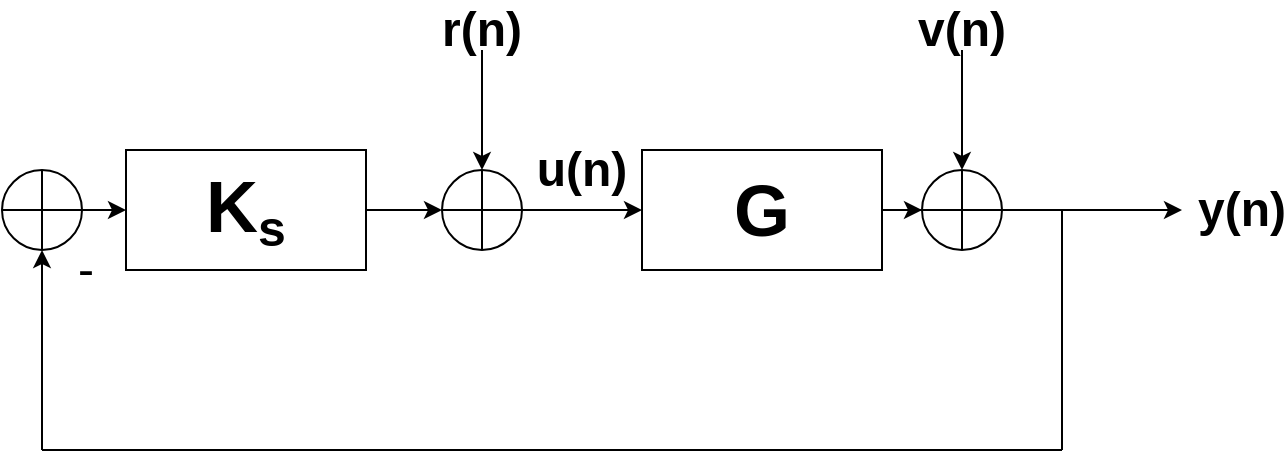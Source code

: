 <mxfile version="13.1.6" type="device"><diagram name="Page-1" id="7e0a89b8-554c-2b80-1dc8-d5c74ca68de4"><mxGraphModel dx="868" dy="401" grid="1" gridSize="10" guides="1" tooltips="1" connect="1" arrows="1" fold="1" page="1" pageScale="1" pageWidth="1100" pageHeight="850" background="#ffffff" math="0" shadow="0"><root><mxCell id="0"/><mxCell id="1" parent="0"/><mxCell id="6tqm29J843aVdE12hI8K-7" value="" style="edgeStyle=orthogonalEdgeStyle;rounded=0;orthogonalLoop=1;jettySize=auto;html=1;" parent="1" source="6tqm29J843aVdE12hI8K-1" target="6tqm29J843aVdE12hI8K-3" edge="1"><mxGeometry relative="1" as="geometry"/></mxCell><mxCell id="6tqm29J843aVdE12hI8K-1" value="&lt;font style=&quot;font-size: 36px&quot;&gt;&lt;b&gt;G&lt;/b&gt;&lt;/font&gt;" style="rounded=0;whiteSpace=wrap;html=1;" parent="1" vertex="1"><mxGeometry x="410" y="90" width="120" height="60" as="geometry"/></mxCell><mxCell id="zjolqwU_igf6s2m5_c9t-3" value="" style="edgeStyle=orthogonalEdgeStyle;rounded=0;orthogonalLoop=1;jettySize=auto;html=1;" parent="1" source="6tqm29J843aVdE12hI8K-2" target="zjolqwU_igf6s2m5_c9t-2" edge="1"><mxGeometry relative="1" as="geometry"/></mxCell><mxCell id="6tqm29J843aVdE12hI8K-2" value="" style="verticalLabelPosition=bottom;verticalAlign=top;html=1;shape=mxgraph.flowchart.summing_function;" parent="1" vertex="1"><mxGeometry x="90" y="100" width="40" height="40" as="geometry"/></mxCell><mxCell id="6tqm29J843aVdE12hI8K-4" style="edgeStyle=orthogonalEdgeStyle;rounded=0;orthogonalLoop=1;jettySize=auto;html=1;" parent="1" source="6tqm29J843aVdE12hI8K-3" edge="1"><mxGeometry relative="1" as="geometry"><mxPoint x="680" y="120" as="targetPoint"/></mxGeometry></mxCell><mxCell id="6tqm29J843aVdE12hI8K-3" value="" style="verticalLabelPosition=bottom;verticalAlign=top;html=1;shape=mxgraph.flowchart.summing_function;" parent="1" vertex="1"><mxGeometry x="550" y="100" width="40" height="40" as="geometry"/></mxCell><mxCell id="6tqm29J843aVdE12hI8K-9" value="" style="edgeStyle=orthogonalEdgeStyle;rounded=0;orthogonalLoop=1;jettySize=auto;html=1;" parent="1" source="6tqm29J843aVdE12hI8K-8" target="6tqm29J843aVdE12hI8K-3" edge="1"><mxGeometry relative="1" as="geometry"/></mxCell><mxCell id="6tqm29J843aVdE12hI8K-8" value="&lt;font style=&quot;font-size: 24px&quot;&gt;&lt;b&gt;v(n)&lt;/b&gt;&lt;/font&gt;" style="text;html=1;strokeColor=none;fillColor=none;align=center;verticalAlign=middle;whiteSpace=wrap;rounded=0;" parent="1" vertex="1"><mxGeometry x="550" y="20" width="40" height="20" as="geometry"/></mxCell><mxCell id="6tqm29J843aVdE12hI8K-10" value="&lt;font style=&quot;font-size: 24px&quot;&gt;&lt;b&gt;y(n)&lt;/b&gt;&lt;/font&gt;" style="text;html=1;strokeColor=none;fillColor=none;align=center;verticalAlign=middle;whiteSpace=wrap;rounded=0;" parent="1" vertex="1"><mxGeometry x="690" y="110" width="40" height="20" as="geometry"/></mxCell><mxCell id="6tqm29J843aVdE12hI8K-11" value="&lt;font style=&quot;font-size: 24px&quot;&gt;&lt;b&gt;u(n)&lt;/b&gt;&lt;/font&gt;" style="text;html=1;strokeColor=none;fillColor=none;align=center;verticalAlign=middle;whiteSpace=wrap;rounded=0;" parent="1" vertex="1"><mxGeometry x="360" y="90" width="40" height="20" as="geometry"/></mxCell><mxCell id="6tqm29J843aVdE12hI8K-15" value="" style="endArrow=none;html=1;" parent="1" edge="1"><mxGeometry width="50" height="50" relative="1" as="geometry"><mxPoint x="620" y="240" as="sourcePoint"/><mxPoint x="620" y="120" as="targetPoint"/></mxGeometry></mxCell><mxCell id="6tqm29J843aVdE12hI8K-17" value="&lt;font style=&quot;font-size: 24px&quot;&gt;-&lt;/font&gt;" style="text;html=1;strokeColor=none;fillColor=none;align=center;verticalAlign=middle;whiteSpace=wrap;rounded=0;" parent="1" vertex="1"><mxGeometry x="112" y="140" width="40" height="20" as="geometry"/></mxCell><mxCell id="6tqm29J843aVdE12hI8K-18" value="" style="endArrow=classic;html=1;entryX=0.5;entryY=1;entryDx=0;entryDy=0;entryPerimeter=0;" parent="1" target="6tqm29J843aVdE12hI8K-2" edge="1"><mxGeometry width="50" height="50" relative="1" as="geometry"><mxPoint x="110" y="240" as="sourcePoint"/><mxPoint x="442" y="210" as="targetPoint"/></mxGeometry></mxCell><mxCell id="6tqm29J843aVdE12hI8K-19" value="" style="endArrow=none;html=1;" parent="1" edge="1"><mxGeometry width="50" height="50" relative="1" as="geometry"><mxPoint x="110" y="240" as="sourcePoint"/><mxPoint x="620" y="240" as="targetPoint"/></mxGeometry></mxCell><mxCell id="zjolqwU_igf6s2m5_c9t-6" value="" style="edgeStyle=orthogonalEdgeStyle;rounded=0;orthogonalLoop=1;jettySize=auto;html=1;" parent="1" source="zjolqwU_igf6s2m5_c9t-1" target="zjolqwU_igf6s2m5_c9t-4" edge="1"><mxGeometry relative="1" as="geometry"/></mxCell><mxCell id="zjolqwU_igf6s2m5_c9t-1" value="&lt;font style=&quot;font-size: 24px&quot;&gt;&lt;b&gt;r(n)&lt;/b&gt;&lt;/font&gt;" style="text;html=1;strokeColor=none;fillColor=none;align=center;verticalAlign=middle;whiteSpace=wrap;rounded=0;" parent="1" vertex="1"><mxGeometry x="310" y="20" width="40" height="20" as="geometry"/></mxCell><mxCell id="zjolqwU_igf6s2m5_c9t-14" value="" style="edgeStyle=orthogonalEdgeStyle;rounded=0;orthogonalLoop=1;jettySize=auto;html=1;entryX=0;entryY=0.5;entryDx=0;entryDy=0;entryPerimeter=0;" parent="1" source="zjolqwU_igf6s2m5_c9t-2" target="zjolqwU_igf6s2m5_c9t-4" edge="1"><mxGeometry relative="1" as="geometry"><mxPoint x="352" y="120" as="targetPoint"/></mxGeometry></mxCell><mxCell id="zjolqwU_igf6s2m5_c9t-2" value="&lt;font&gt;&lt;b&gt;&lt;span style=&quot;font-size: 36px&quot;&gt;K&lt;/span&gt;&lt;span style=&quot;font-size: 30px&quot;&gt;&lt;sub&gt;s&lt;/sub&gt;&lt;/span&gt;&lt;/b&gt;&lt;/font&gt;" style="rounded=0;whiteSpace=wrap;html=1;" parent="1" vertex="1"><mxGeometry x="152" y="90" width="120" height="60" as="geometry"/></mxCell><mxCell id="zjolqwU_igf6s2m5_c9t-5" value="" style="edgeStyle=orthogonalEdgeStyle;rounded=0;orthogonalLoop=1;jettySize=auto;html=1;" parent="1" source="zjolqwU_igf6s2m5_c9t-4" target="6tqm29J843aVdE12hI8K-1" edge="1"><mxGeometry relative="1" as="geometry"/></mxCell><mxCell id="zjolqwU_igf6s2m5_c9t-4" value="" style="verticalLabelPosition=bottom;verticalAlign=top;html=1;shape=mxgraph.flowchart.summing_function;" parent="1" vertex="1"><mxGeometry x="310" y="100" width="40" height="40" as="geometry"/></mxCell></root></mxGraphModel></diagram></mxfile>